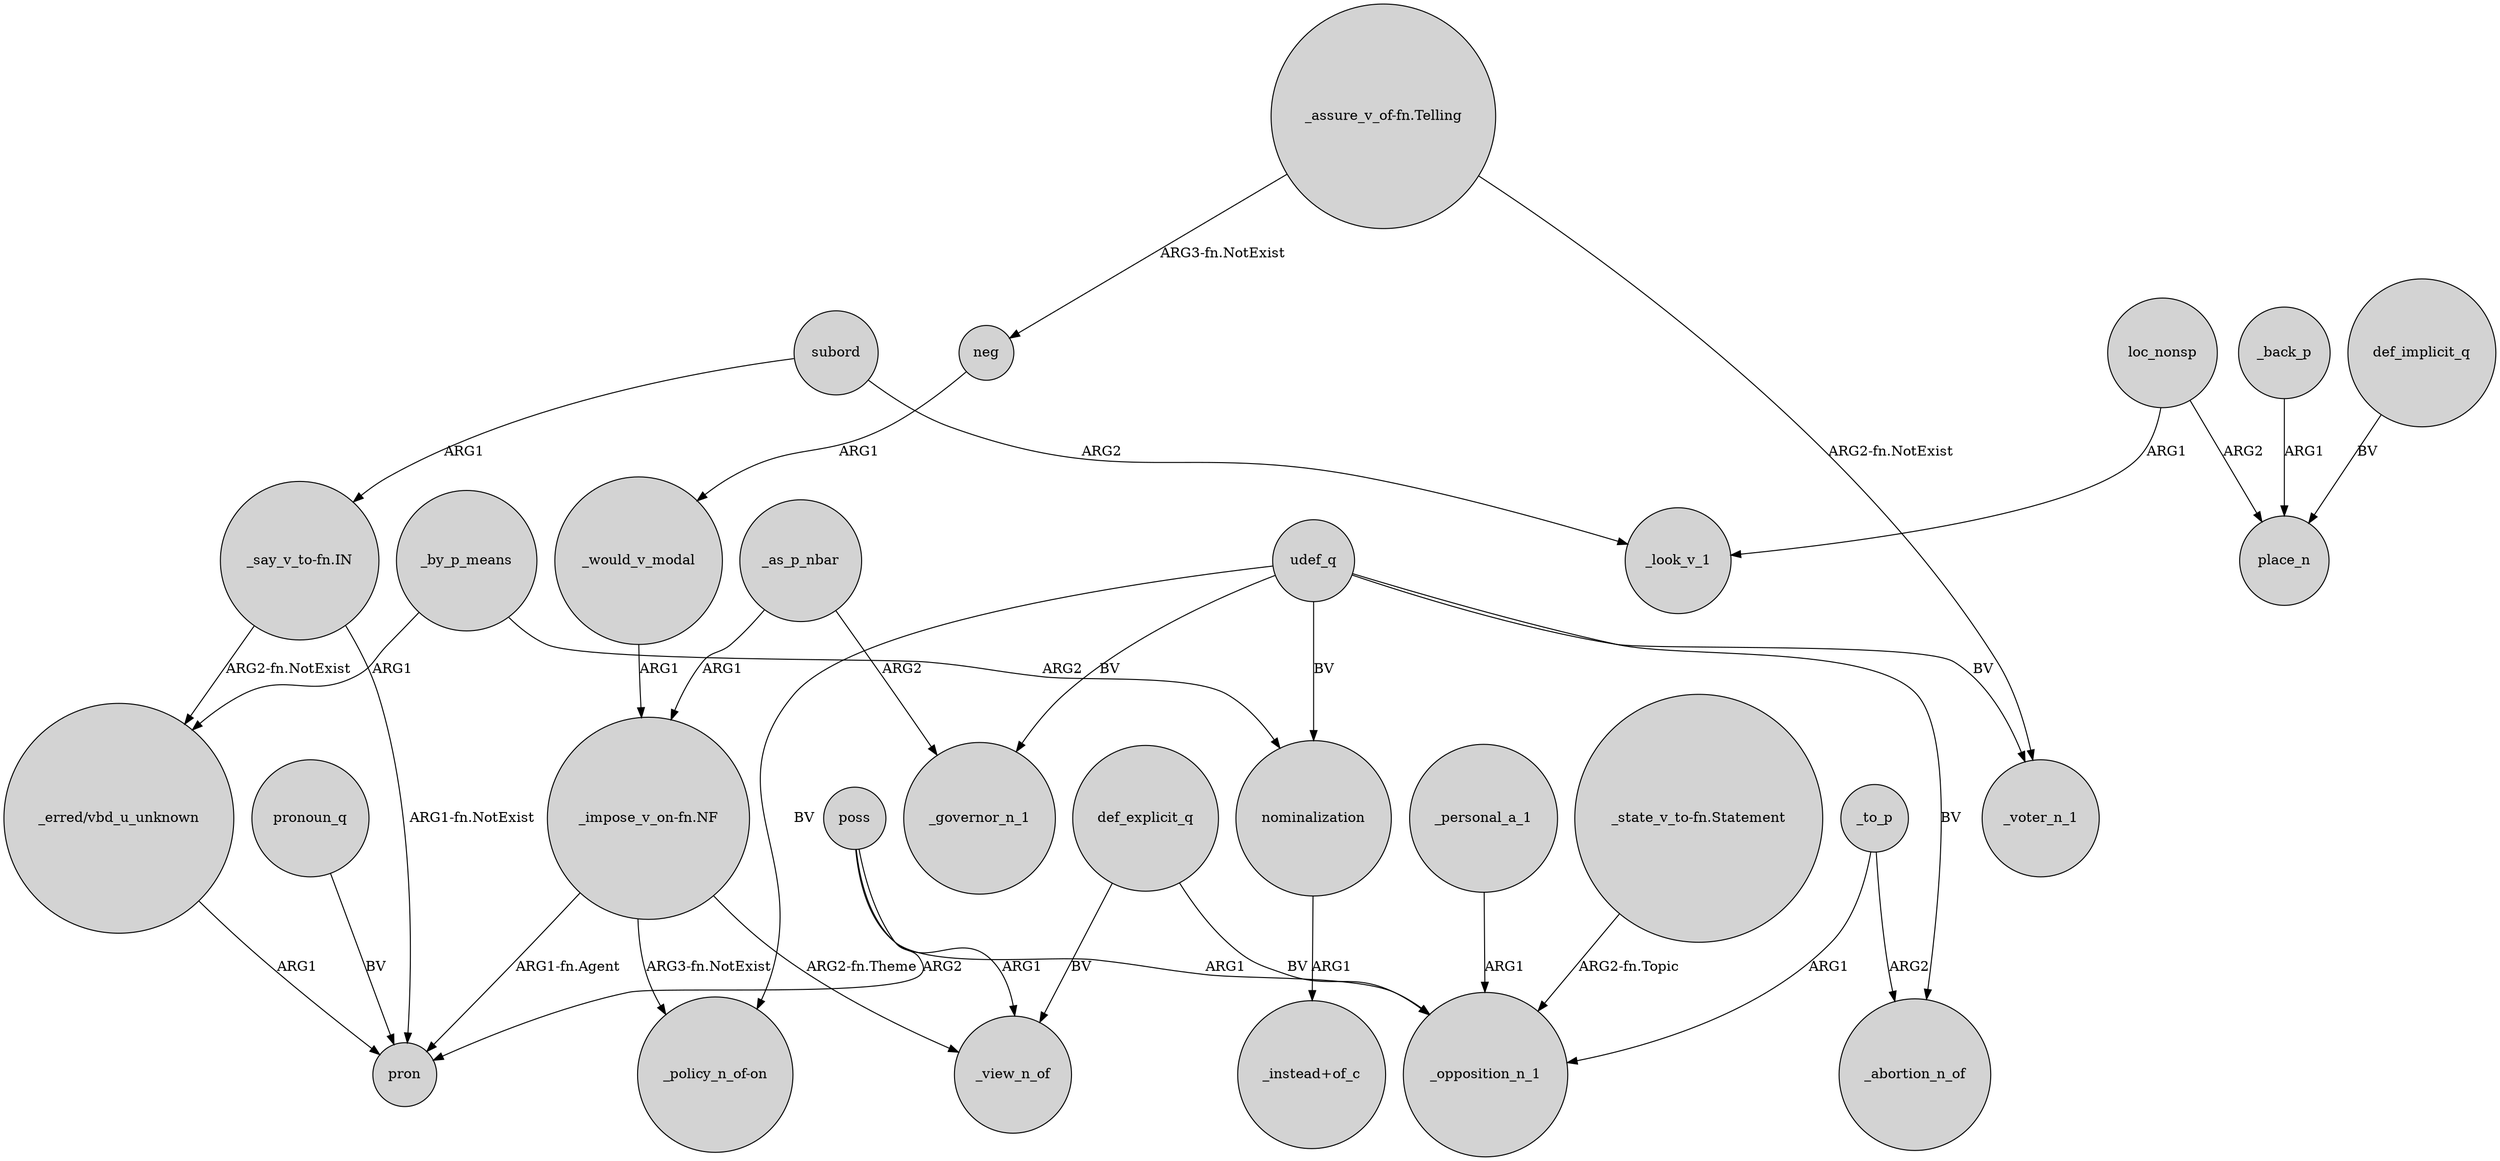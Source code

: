 digraph {
	node [shape=circle style=filled]
	neg -> _would_v_modal [label=ARG1]
	_by_p_means -> "_erred/vbd_u_unknown" [label=ARG1]
	_as_p_nbar -> _governor_n_1 [label=ARG2]
	_by_p_means -> nominalization [label=ARG2]
	poss -> pron [label=ARG2]
	udef_q -> _governor_n_1 [label=BV]
	_personal_a_1 -> _opposition_n_1 [label=ARG1]
	_to_p -> _abortion_n_of [label=ARG2]
	"_say_v_to-fn.IN" -> pron [label="ARG1-fn.NotExist"]
	"_assure_v_of-fn.Telling" -> _voter_n_1 [label="ARG2-fn.NotExist"]
	"_state_v_to-fn.Statement" -> _opposition_n_1 [label="ARG2-fn.Topic"]
	"_impose_v_on-fn.NF" -> "_policy_n_of-on" [label="ARG3-fn.NotExist"]
	subord -> "_say_v_to-fn.IN" [label=ARG1]
	def_implicit_q -> place_n [label=BV]
	udef_q -> "_policy_n_of-on" [label=BV]
	poss -> _view_n_of [label=ARG1]
	"_impose_v_on-fn.NF" -> pron [label="ARG1-fn.Agent"]
	"_say_v_to-fn.IN" -> "_erred/vbd_u_unknown" [label="ARG2-fn.NotExist"]
	pronoun_q -> pron [label=BV]
	def_explicit_q -> _opposition_n_1 [label=BV]
	nominalization -> "_instead+of_c" [label=ARG1]
	_as_p_nbar -> "_impose_v_on-fn.NF" [label=ARG1]
	udef_q -> _voter_n_1 [label=BV]
	def_explicit_q -> _view_n_of [label=BV]
	poss -> _opposition_n_1 [label=ARG1]
	udef_q -> nominalization [label=BV]
	"_assure_v_of-fn.Telling" -> neg [label="ARG3-fn.NotExist"]
	_would_v_modal -> "_impose_v_on-fn.NF" [label=ARG1]
	"_erred/vbd_u_unknown" -> pron [label=ARG1]
	"_impose_v_on-fn.NF" -> _view_n_of [label="ARG2-fn.Theme"]
	loc_nonsp -> place_n [label=ARG2]
	udef_q -> _abortion_n_of [label=BV]
	_back_p -> place_n [label=ARG1]
	subord -> _look_v_1 [label=ARG2]
	loc_nonsp -> _look_v_1 [label=ARG1]
	_to_p -> _opposition_n_1 [label=ARG1]
}
